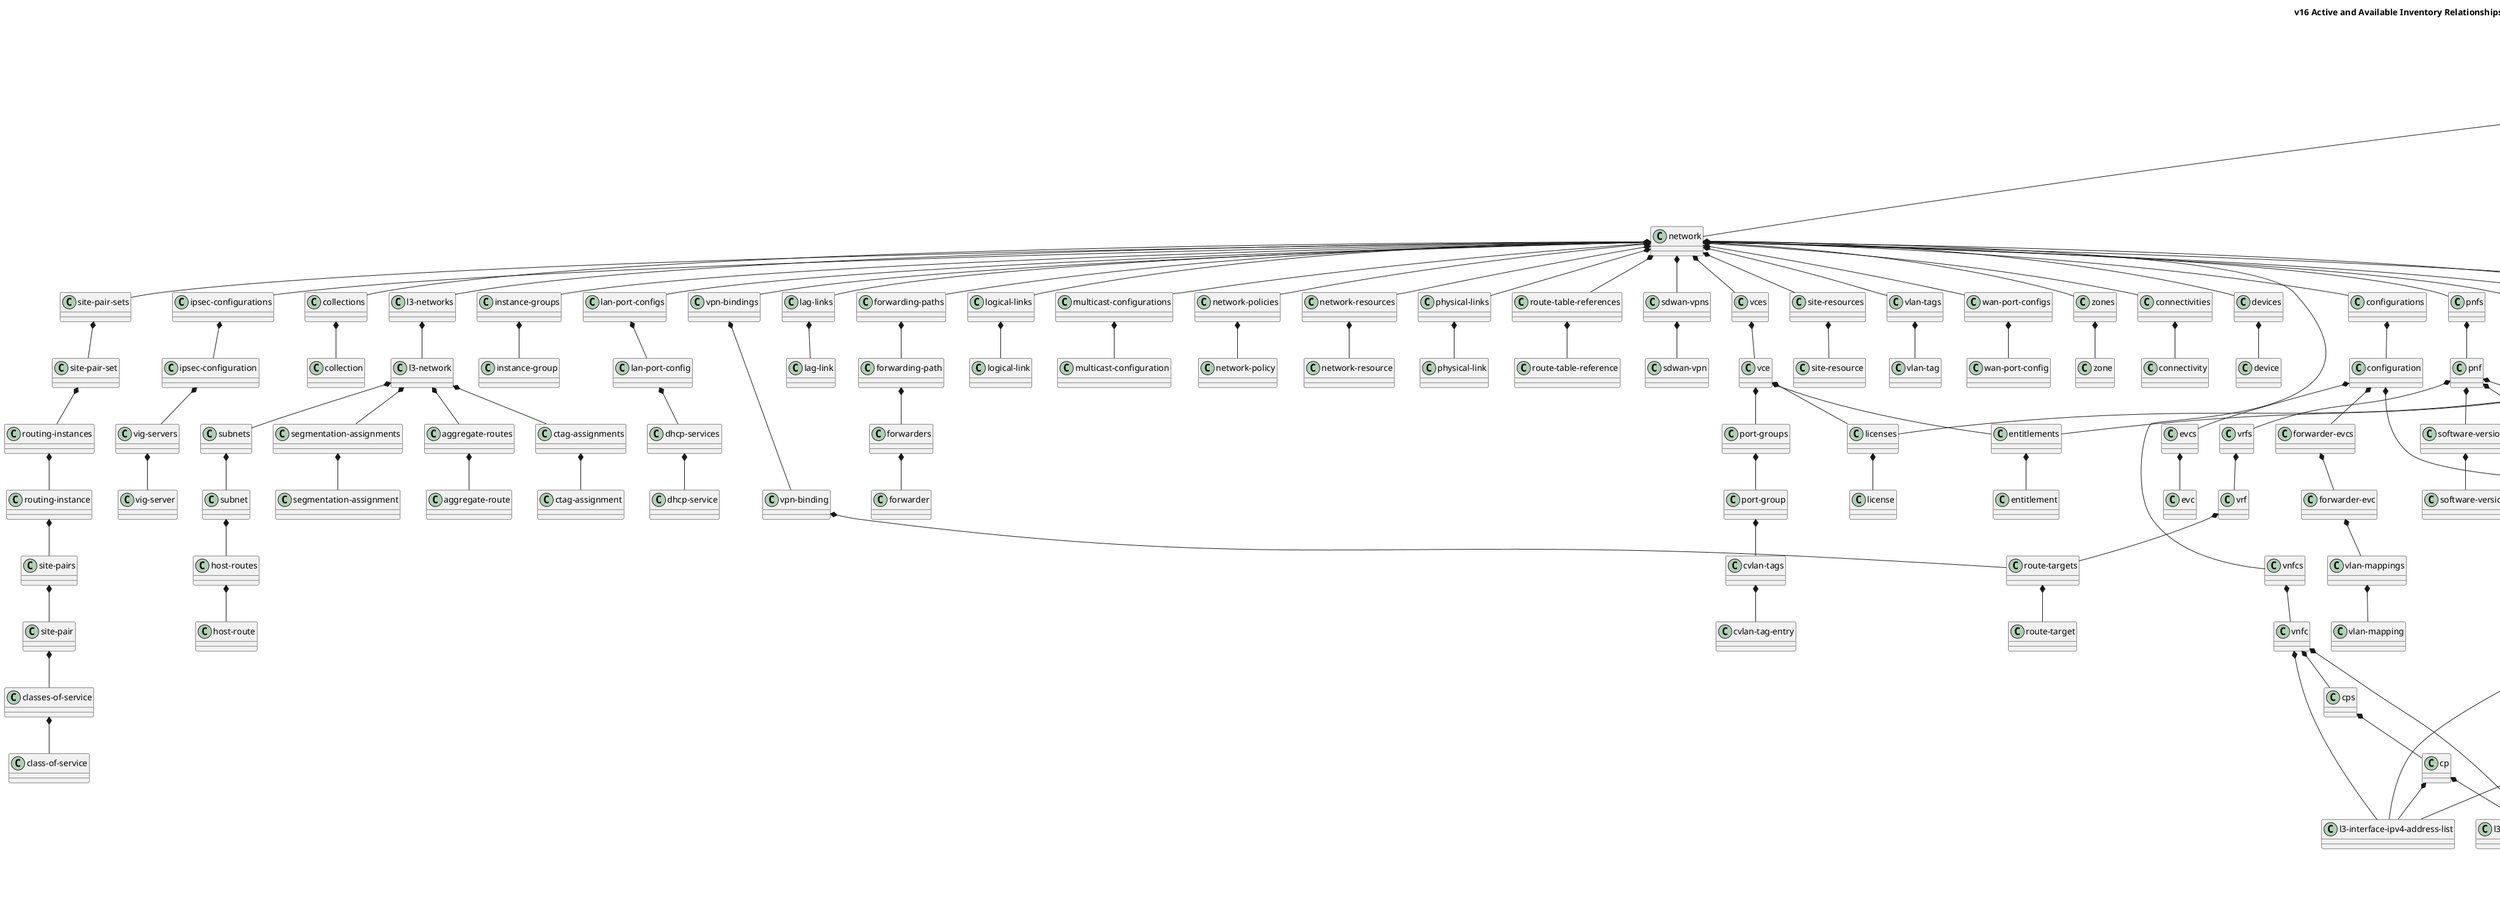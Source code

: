 @startuml

title v16 Active and Available Inventory Relationships Class Diagram
class Inventory
class business
class connectors
class connector
class metadata
class metadatum
class customers
class customer
class service-subscriptions
class service-subscription
class service-instances
class service-instance
class allotted-resources
class allotted-resource
class tunnel-xconnects
class tunnel-xconnect
class lines-of-business
class line-of-business
class owning-entities
class owning-entity
class platforms
class platform
class projects
class project
class sp-partners
class sp-partner
class cloud-infrastructure
class cloud-regions
class cloud-region
class availability-zones
class availability-zone
class dvs-switches
class dvs-switch
class esr-system-info-list
class esr-system-info
class flavors
class flavor
class hpa-capabilities
class hpa-capability
class hpa-feature-attributes
class group-assignments
class group-assignment
class images
class image
class oam-networks
class oam-network
class snapshots
class snapshot
class tenants
class tenant
class nos-servers
class nos-server
class vservers
class vserver
class l-interfaces
class l-interface
class l3-interface-ipv4-address-list
class l3-interface-ipv6-address-list
class sriov-vfs
class sriov-vf
class vlans
class vlan
class volumes
class volume
class vip-ipv4-address-list
class vip-ipv6-address-list
class volume-groups
class volume-group
class complexes
class complex
class ctag-pools
class ctag-pool
class network-profiles
class network-profile
class network-technologies
class network-technology
class operational-environments
class operational-environment
class pservers
class pserver
class hpa-capacity
class lag-interfaces
class lag-interface
class p-interfaces
class p-interface
class sriov-pfs
class sriov-pf
class virtual-data-centers
class virtual-data-center
class common
class contacts
class contact
class external-system
class esr-ems-list
class esr-ems
class esr-nfvo-list
class esr-nfvo
class esr-thirdparty-sdnc-list
class esr-thirdparty-sdnc
class esr-vnfm-list
class esr-vnfm
class network
class collections
class collection
class configurations
class configuration
class evcs
class evc
class forwarder-evcs
class forwarder-evc
class vlan-mappings
class vlan-mapping
class connectivities
class connectivity
class devices
class device
class ext-aai-networks
class ext-aai-network
class forwarding-paths
class forwarding-path
class forwarders
class forwarder
class generic-vnfs
class generic-vnf
class entitlements
class entitlement
class licenses
class license
class vf-modules
class vf-module
class instance-groups
class instance-group
class ipsec-configurations
class ipsec-configuration
class vig-servers
class vig-server
class l3-networks
class l3-network
class aggregate-routes
class aggregate-route
class ctag-assignments
class ctag-assignment
class segmentation-assignments
class segmentation-assignment
class subnets
class subnet
class host-routes
class host-route
class lag-links
class lag-link
class lan-port-configs
class lan-port-config
class dhcp-services
class dhcp-service
class logical-links
class logical-link
class multicast-configurations
class multicast-configuration
class network-policies
class network-policy
class network-resources
class network-resource
class newvces
class newvce
class physical-links
class physical-link
class pnfs
class pnf
class software-versions
class software-version
class vrfs
class vrf
class route-targets
class route-target
class route-table-references
class route-table-reference
class sdwan-vpns
class sdwan-vpn
class site-pair-sets
class site-pair-set
class routing-instances
class routing-instance
class site-pairs
class site-pair
class classes-of-service
class class-of-service
class site-resources
class site-resource
class vces
class vce
class port-groups
class port-group
class cvlan-tags
class cvlan-tag-entry
class vlan-tags
class vlan-tag
class vnfcs
class vnfc
class cps
class cp
class vpls-pes
class vpls-pe
class vpn-bindings
class vpn-binding
class wan-port-configs
class wan-port-config
class zones
class zone
class service-design-and-creation
class models
class model
class model-vers
class model-ver
class model-elements
class model-element
class model-constraints
class model-constraint
class constrained-element-sets
class constrained-element-set
class element-choice-sets
class element-choice-set
class named-queries
class named-query
class named-query-elements
class named-query-element
class property-constraints
class property-constraint
class related-lookups
class related-lookup
class service-capabilities
class service-capability
class services
class service
class vnf-images
class vnf-image
"Inventory" *-- "business"
"Inventory" *-- "cloud-infrastructure"
"Inventory" *-- "common"
"Inventory" *-- "external-system"
"Inventory" *-- "network"
"Inventory" *-- "service-design-and-creation"
"business" *-- "connectors"
"connectors" *-- "connector"
"connector" *-- "metadata"
"metadata" *-- "metadatum"
"business" *-- "customers"
"customers" *-- "customer"
"customer" *-- "service-subscriptions"
"service-subscriptions" *-- "service-subscription"
"service-subscription" *-- "service-instances"
"service-instances" *-- "service-instance"
"service-instance" *-- "allotted-resources"
"allotted-resources" *-- "allotted-resource"
"allotted-resource" *-- "tunnel-xconnects"
"tunnel-xconnects" *-- "tunnel-xconnect"
"service-instance" *-- "metadata"
"business" *-- "lines-of-business"
"lines-of-business" *-- "line-of-business"
"business" *-- "owning-entities"
"owning-entities" *-- "owning-entity"
"business" *-- "platforms"
"platforms" *-- "platform"
"business" *-- "projects"
"projects" *-- "project"
"business" *-- "sp-partners"
"sp-partners" *-- "sp-partner"
"cloud-infrastructure" *-- "cloud-regions"
"cloud-regions" *-- "cloud-region"
"cloud-region" *-- "availability-zones"
"availability-zones" *-- "availability-zone"
"cloud-region" *-- "dvs-switches"
"dvs-switches" *-- "dvs-switch"
"cloud-region" *-- "esr-system-info-list"
"esr-system-info-list" *-- "esr-system-info"
"cloud-region" *-- "flavors"
"flavors" *-- "flavor"
"flavor" *-- "hpa-capabilities"
"hpa-capabilities" *-- "hpa-capability"
"hpa-capability" *-- "hpa-feature-attributes"
"cloud-region" *-- "group-assignments"
"group-assignments" *-- "group-assignment"
"cloud-region" *-- "hpa-capabilities"
"cloud-region" *-- "images"
"images" *-- "image"
"image" *-- "metadata"
"cloud-region" *-- "oam-networks"
"oam-networks" *-- "oam-network"
"cloud-region" *-- "snapshots"
"snapshots" *-- "snapshot"
"cloud-region" *-- "tenants"
"tenants" *-- "tenant"
"tenant" *-- "nos-servers"
"nos-servers" *-- "nos-server"
"tenant" *-- "vservers"
"vservers" *-- "vserver"
"vserver" *-- "l-interfaces"
"l-interfaces" *-- "l-interface"
"l-interface" *-- "l3-interface-ipv4-address-list"
"l-interface" *-- "l3-interface-ipv6-address-list"
"l-interface" *-- "sriov-vfs"
"sriov-vfs" *-- "sriov-vf"
"l-interface" *-- "vlans"
"vlans" *-- "vlan"
"vlan" *-- "l3-interface-ipv4-address-list"
"vlan" *-- "l3-interface-ipv6-address-list"
"vserver" *-- "volumes"
"volumes" *-- "volume"
"cloud-region" *-- "vip-ipv4-address-list"
"cloud-region" *-- "vip-ipv6-address-list"
"cloud-region" *-- "volume-groups"
"volume-groups" *-- "volume-group"
"cloud-infrastructure" *-- "complexes"
"complexes" *-- "complex"
"complex" *-- "ctag-pools"
"ctag-pools" *-- "ctag-pool"
"cloud-infrastructure" *-- "network-profiles"
"network-profiles" *-- "network-profile"
"cloud-infrastructure" *-- "network-technologies"
"network-technologies" *-- "network-technology"
"cloud-infrastructure" *-- "operational-environments"
"operational-environments" *-- "operational-environment"
"cloud-infrastructure" *-- "pservers"
"pservers" *-- "pserver"
"pserver" *-- "hpa-capacity"
"pserver" *-- "lag-interfaces"
"lag-interfaces" *-- "lag-interface"
"lag-interface" *-- "l-interfaces"
"pserver" *-- "p-interfaces"
"p-interfaces" *-- "p-interface"
"p-interface" *-- "l-interfaces"
"p-interface" *-- "sriov-pfs"
"sriov-pfs" *-- "sriov-pf"
"cloud-infrastructure" *-- "virtual-data-centers"
"virtual-data-centers" *-- "virtual-data-center"
"common" *-- "contacts"
"contacts" *-- "contact"
"external-system" *-- "esr-ems-list"
"esr-ems-list" *-- "esr-ems"
"esr-ems" *-- "esr-system-info-list"
"external-system" *-- "esr-nfvo-list"
"esr-nfvo-list" *-- "esr-nfvo"
"esr-nfvo" *-- "esr-system-info-list"
"external-system" *-- "esr-thirdparty-sdnc-list"
"esr-thirdparty-sdnc-list" *-- "esr-thirdparty-sdnc"
"esr-thirdparty-sdnc" *-- "esr-system-info-list"
"external-system" *-- "esr-vnfm-list"
"esr-vnfm-list" *-- "esr-vnfm"
"esr-vnfm" *-- "esr-system-info-list"
"network" *-- "collections"
"collections" *-- "collection"
"network" *-- "configurations"
"configurations" *-- "configuration"
"configuration" *-- "evcs"
"evcs" *-- "evc"
"configuration" *-- "forwarder-evcs"
"forwarder-evcs" *-- "forwarder-evc"
"forwarder-evc" *-- "vlan-mappings"
"vlan-mappings" *-- "vlan-mapping"
"configuration" *-- "metadata"
"network" *-- "connectivities"
"connectivities" *-- "connectivity"
"network" *-- "devices"
"devices" *-- "device"
"network" *-- "ext-aai-networks"
"ext-aai-networks" *-- "ext-aai-network"
"ext-aai-network" *-- "esr-system-info"
"network" *-- "forwarding-paths"
"forwarding-paths" *-- "forwarding-path"
"forwarding-path" *-- "forwarders"
"forwarders" *-- "forwarder"
"network" *-- "generic-vnfs"
"generic-vnfs" *-- "generic-vnf"
"generic-vnf" *-- "entitlements"
"entitlements" *-- "entitlement"
"generic-vnf" *-- "l-interfaces"
"generic-vnf" *-- "lag-interfaces"
"generic-vnf" *-- "licenses"
"licenses" *-- "license"
"generic-vnf" *-- "vf-modules"
"vf-modules" *-- "vf-module"
"network" *-- "instance-groups"
"instance-groups" *-- "instance-group"
"network" *-- "ipsec-configurations"
"ipsec-configurations" *-- "ipsec-configuration"
"ipsec-configuration" *-- "vig-servers"
"vig-servers" *-- "vig-server"
"network" *-- "l3-networks"
"l3-networks" *-- "l3-network"
"l3-network" *-- "aggregate-routes"
"aggregate-routes" *-- "aggregate-route"
"l3-network" *-- "ctag-assignments"
"ctag-assignments" *-- "ctag-assignment"
"l3-network" *-- "segmentation-assignments"
"segmentation-assignments" *-- "segmentation-assignment"
"l3-network" *-- "subnets"
"subnets" *-- "subnet"
"subnet" *-- "host-routes"
"host-routes" *-- "host-route"
"network" *-- "lag-links"
"lag-links" *-- "lag-link"
"network" *-- "lan-port-configs"
"lan-port-configs" *-- "lan-port-config"
"lan-port-config" *-- "dhcp-services"
"dhcp-services" *-- "dhcp-service"
"network" *-- "logical-links"
"logical-links" *-- "logical-link"
"network" *-- "multicast-configurations"
"multicast-configurations" *-- "multicast-configuration"
"network" *-- "network-policies"
"network-policies" *-- "network-policy"
"network" *-- "network-resources"
"network-resources" *-- "network-resource"
"network" *-- "newvces"
"newvces" *-- "newvce"
"newvce" *-- "l-interfaces"
"network" *-- "physical-links"
"physical-links" *-- "physical-link"
"network" *-- "pnfs"
"pnfs" *-- "pnf"
"pnf" *-- "lag-interfaces"
"pnf" *-- "p-interfaces"
"pnf" *-- "software-versions"
"software-versions" *-- "software-version"
"pnf" *-- "vrfs"
"vrfs" *-- "vrf"
"vrf" *-- "route-targets"
"route-targets" *-- "route-target"
"network" *-- "route-table-references"
"route-table-references" *-- "route-table-reference"
"network" *-- "sdwan-vpns"
"sdwan-vpns" *-- "sdwan-vpn"
"network" *-- "site-pair-sets"
"site-pair-sets" *-- "site-pair-set"
"site-pair-set" *-- "routing-instances"
"routing-instances" *-- "routing-instance"
"routing-instance" *-- "site-pairs"
"site-pairs" *-- "site-pair"
"site-pair" *-- "classes-of-service"
"classes-of-service" *-- "class-of-service"
"network" *-- "site-resources"
"site-resources" *-- "site-resource"
"network" *-- "vces"
"vces" *-- "vce"
"vce" *-- "entitlements"
"vce" *-- "licenses"
"vce" *-- "port-groups"
"port-groups" *-- "port-group"
"port-group" *-- "cvlan-tags"
"cvlan-tags" *-- "cvlan-tag-entry"
"network" *-- "vlan-tags"
"vlan-tags" *-- "vlan-tag"
"network" *-- "vnfcs"
"vnfcs" *-- "vnfc"
"vnfc" *-- "cps"
"cps" *-- "cp"
"cp" *-- "l3-interface-ipv4-address-list"
"cp" *-- "l3-interface-ipv6-address-list"
"vnfc" *-- "l3-interface-ipv4-address-list"
"vnfc" *-- "l3-interface-ipv6-address-list"
"network" *-- "vpls-pes"
"vpls-pes" *-- "vpls-pe"
"vpls-pe" *-- "lag-interfaces"
"vpls-pe" *-- "p-interfaces"
"network" *-- "vpn-bindings"
"vpn-bindings" *-- "vpn-binding"
"vpn-binding" *-- "route-targets"
"network" *-- "wan-port-configs"
"wan-port-configs" *-- "wan-port-config"
"network" *-- "zones"
"zones" *-- "zone"
"service-design-and-creation" *-- "models"
"models" *-- "model"
"model" *-- "model-vers"
"model-vers" *-- "model-ver"
"model-ver" *-- "metadata"
"model-ver" *-- "model-elements"
"model-elements" *-- "model-element"
"model-element" *-- "model-constraints"
"model-constraints" *-- "model-constraint"
"model-constraint" *-- "constrained-element-sets"
"constrained-element-sets" *-- "constrained-element-set"
"constrained-element-set" *-- "element-choice-sets"
"element-choice-sets" *-- "element-choice-set"
"service-design-and-creation" *-- "named-queries"
"named-queries" *-- "named-query"
"named-query" *-- "named-query-elements"
"named-query-elements" *-- "named-query-element"
"named-query-element" *-- "property-constraints"
"property-constraints" *-- "property-constraint"
"named-query-element" *-- "related-lookups"
"related-lookups" *-- "related-lookup"
"service-design-and-creation" *-- "service-capabilities"
"service-capabilities" *-- "service-capability"
"service-design-and-creation" *-- "services"
"services" *-- "service"
"service-design-and-creation" *-- "vnf-images"
"vnf-images" *-- "vnf-image"
@enduml
